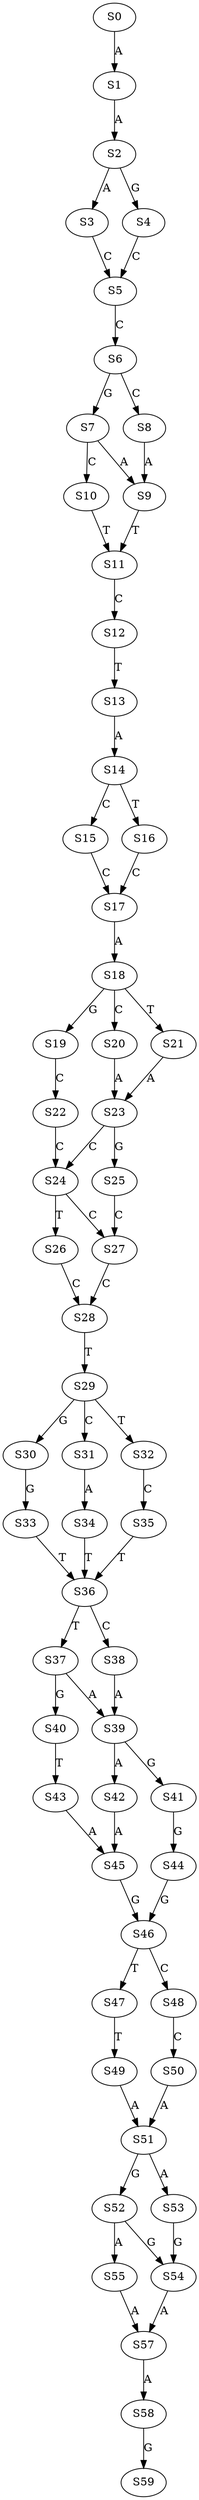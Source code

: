 strict digraph  {
	S0 -> S1 [ label = A ];
	S1 -> S2 [ label = A ];
	S2 -> S3 [ label = A ];
	S2 -> S4 [ label = G ];
	S3 -> S5 [ label = C ];
	S4 -> S5 [ label = C ];
	S5 -> S6 [ label = C ];
	S6 -> S7 [ label = G ];
	S6 -> S8 [ label = C ];
	S7 -> S9 [ label = A ];
	S7 -> S10 [ label = C ];
	S8 -> S9 [ label = A ];
	S9 -> S11 [ label = T ];
	S10 -> S11 [ label = T ];
	S11 -> S12 [ label = C ];
	S12 -> S13 [ label = T ];
	S13 -> S14 [ label = A ];
	S14 -> S15 [ label = C ];
	S14 -> S16 [ label = T ];
	S15 -> S17 [ label = C ];
	S16 -> S17 [ label = C ];
	S17 -> S18 [ label = A ];
	S18 -> S19 [ label = G ];
	S18 -> S20 [ label = C ];
	S18 -> S21 [ label = T ];
	S19 -> S22 [ label = C ];
	S20 -> S23 [ label = A ];
	S21 -> S23 [ label = A ];
	S22 -> S24 [ label = C ];
	S23 -> S25 [ label = G ];
	S23 -> S24 [ label = C ];
	S24 -> S26 [ label = T ];
	S24 -> S27 [ label = C ];
	S25 -> S27 [ label = C ];
	S26 -> S28 [ label = C ];
	S27 -> S28 [ label = C ];
	S28 -> S29 [ label = T ];
	S29 -> S30 [ label = G ];
	S29 -> S31 [ label = C ];
	S29 -> S32 [ label = T ];
	S30 -> S33 [ label = G ];
	S31 -> S34 [ label = A ];
	S32 -> S35 [ label = C ];
	S33 -> S36 [ label = T ];
	S34 -> S36 [ label = T ];
	S35 -> S36 [ label = T ];
	S36 -> S37 [ label = T ];
	S36 -> S38 [ label = C ];
	S37 -> S39 [ label = A ];
	S37 -> S40 [ label = G ];
	S38 -> S39 [ label = A ];
	S39 -> S41 [ label = G ];
	S39 -> S42 [ label = A ];
	S40 -> S43 [ label = T ];
	S41 -> S44 [ label = G ];
	S42 -> S45 [ label = A ];
	S43 -> S45 [ label = A ];
	S44 -> S46 [ label = G ];
	S45 -> S46 [ label = G ];
	S46 -> S47 [ label = T ];
	S46 -> S48 [ label = C ];
	S47 -> S49 [ label = T ];
	S48 -> S50 [ label = C ];
	S49 -> S51 [ label = A ];
	S50 -> S51 [ label = A ];
	S51 -> S52 [ label = G ];
	S51 -> S53 [ label = A ];
	S52 -> S54 [ label = G ];
	S52 -> S55 [ label = A ];
	S53 -> S54 [ label = G ];
	S54 -> S57 [ label = A ];
	S55 -> S57 [ label = A ];
	S57 -> S58 [ label = A ];
	S58 -> S59 [ label = G ];
}
